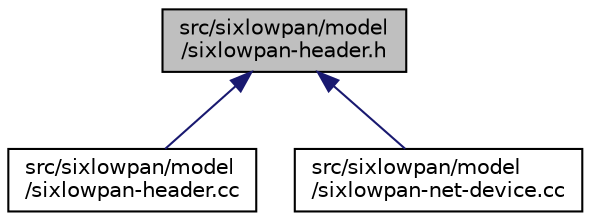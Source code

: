 digraph "src/sixlowpan/model/sixlowpan-header.h"
{
 // LATEX_PDF_SIZE
  edge [fontname="Helvetica",fontsize="10",labelfontname="Helvetica",labelfontsize="10"];
  node [fontname="Helvetica",fontsize="10",shape=record];
  Node1 [label="src/sixlowpan/model\l/sixlowpan-header.h",height=0.2,width=0.4,color="black", fillcolor="grey75", style="filled", fontcolor="black",tooltip=" "];
  Node1 -> Node2 [dir="back",color="midnightblue",fontsize="10",style="solid",fontname="Helvetica"];
  Node2 [label="src/sixlowpan/model\l/sixlowpan-header.cc",height=0.2,width=0.4,color="black", fillcolor="white", style="filled",URL="$sixlowpan-header_8cc.html",tooltip=" "];
  Node1 -> Node3 [dir="back",color="midnightblue",fontsize="10",style="solid",fontname="Helvetica"];
  Node3 [label="src/sixlowpan/model\l/sixlowpan-net-device.cc",height=0.2,width=0.4,color="black", fillcolor="white", style="filled",URL="$sixlowpan-net-device_8cc.html",tooltip=" "];
}
